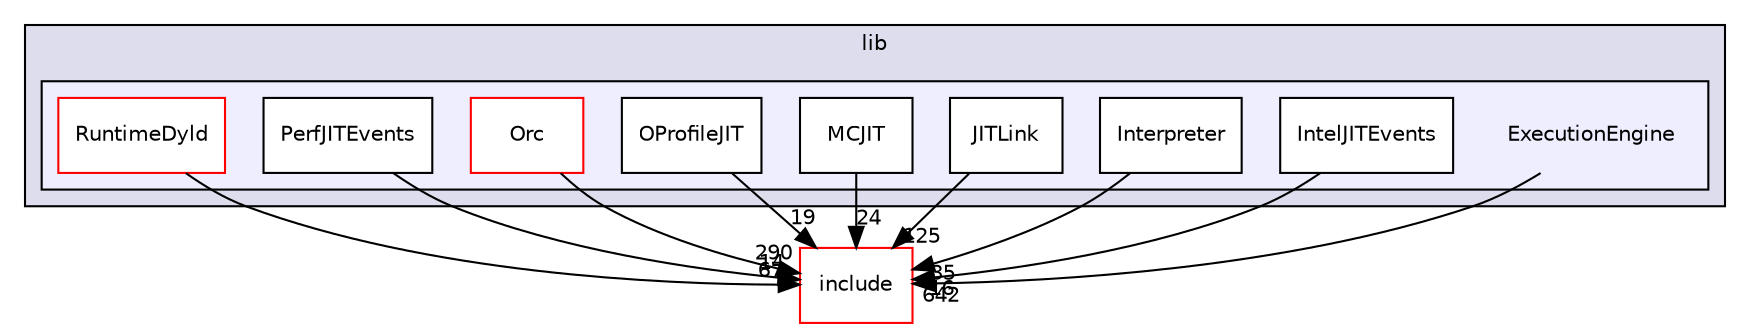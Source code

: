 digraph "lib/ExecutionEngine" {
  bgcolor=transparent;
  compound=true
  node [ fontsize="10", fontname="Helvetica"];
  edge [ labelfontsize="10", labelfontname="Helvetica"];
  subgraph clusterdir_97aefd0d527b934f1d99a682da8fe6a9 {
    graph [ bgcolor="#ddddee", pencolor="black", label="lib" fontname="Helvetica", fontsize="10", URL="dir_97aefd0d527b934f1d99a682da8fe6a9.html"]
  subgraph clusterdir_9ff4c6dc1720636682ab045c894e9bc5 {
    graph [ bgcolor="#eeeeff", pencolor="black", label="" URL="dir_9ff4c6dc1720636682ab045c894e9bc5.html"];
    dir_9ff4c6dc1720636682ab045c894e9bc5 [shape=plaintext label="ExecutionEngine"];
    dir_c18cbdaf4e06e8755d3483d62aecc1ae [shape=box label="IntelJITEvents" color="black" fillcolor="white" style="filled" URL="dir_c18cbdaf4e06e8755d3483d62aecc1ae.html"];
    dir_88ae9da9d919ad872cc2fab341cfed84 [shape=box label="Interpreter" color="black" fillcolor="white" style="filled" URL="dir_88ae9da9d919ad872cc2fab341cfed84.html"];
    dir_c0daa9c1887f9b9c5a8c0de610c5601a [shape=box label="JITLink" color="black" fillcolor="white" style="filled" URL="dir_c0daa9c1887f9b9c5a8c0de610c5601a.html"];
    dir_f6bf5a9059ffffaa95dc7b2d70a6f1d4 [shape=box label="MCJIT" color="black" fillcolor="white" style="filled" URL="dir_f6bf5a9059ffffaa95dc7b2d70a6f1d4.html"];
    dir_8535d753063d2d6243d40ee90c09f36a [shape=box label="OProfileJIT" color="black" fillcolor="white" style="filled" URL="dir_8535d753063d2d6243d40ee90c09f36a.html"];
    dir_5e11c450ca4c873ca81149e572d5ac9a [shape=box label="Orc" color="red" fillcolor="white" style="filled" URL="dir_5e11c450ca4c873ca81149e572d5ac9a.html"];
    dir_b8c315def5dadaa4e5a90d89aa927992 [shape=box label="PerfJITEvents" color="black" fillcolor="white" style="filled" URL="dir_b8c315def5dadaa4e5a90d89aa927992.html"];
    dir_9dfae4a6f191195de651c80c4758b76b [shape=box label="RuntimeDyld" color="red" fillcolor="white" style="filled" URL="dir_9dfae4a6f191195de651c80c4758b76b.html"];
  }
  }
  dir_d44c64559bbebec7f509842c48db8b23 [shape=box label="include" color="red" URL="dir_d44c64559bbebec7f509842c48db8b23.html"];
  dir_9dfae4a6f191195de651c80c4758b76b->dir_d44c64559bbebec7f509842c48db8b23 [headlabel="67", labeldistance=1.5 headhref="dir_000066_000001.html"];
  dir_88ae9da9d919ad872cc2fab341cfed84->dir_d44c64559bbebec7f509842c48db8b23 [headlabel="35", labeldistance=1.5 headhref="dir_000058_000001.html"];
  dir_f6bf5a9059ffffaa95dc7b2d70a6f1d4->dir_d44c64559bbebec7f509842c48db8b23 [headlabel="24", labeldistance=1.5 headhref="dir_000060_000001.html"];
  dir_b8c315def5dadaa4e5a90d89aa927992->dir_d44c64559bbebec7f509842c48db8b23 [headlabel="14", labeldistance=1.5 headhref="dir_000065_000001.html"];
  dir_8535d753063d2d6243d40ee90c09f36a->dir_d44c64559bbebec7f509842c48db8b23 [headlabel="19", labeldistance=1.5 headhref="dir_000061_000001.html"];
  dir_9ff4c6dc1720636682ab045c894e9bc5->dir_d44c64559bbebec7f509842c48db8b23 [headlabel="642", labeldistance=1.5 headhref="dir_000056_000001.html"];
  dir_5e11c450ca4c873ca81149e572d5ac9a->dir_d44c64559bbebec7f509842c48db8b23 [headlabel="290", labeldistance=1.5 headhref="dir_000062_000001.html"];
  dir_c0daa9c1887f9b9c5a8c0de610c5601a->dir_d44c64559bbebec7f509842c48db8b23 [headlabel="125", labeldistance=1.5 headhref="dir_000059_000001.html"];
  dir_c18cbdaf4e06e8755d3483d62aecc1ae->dir_d44c64559bbebec7f509842c48db8b23 [headlabel="16", labeldistance=1.5 headhref="dir_000057_000001.html"];
}
